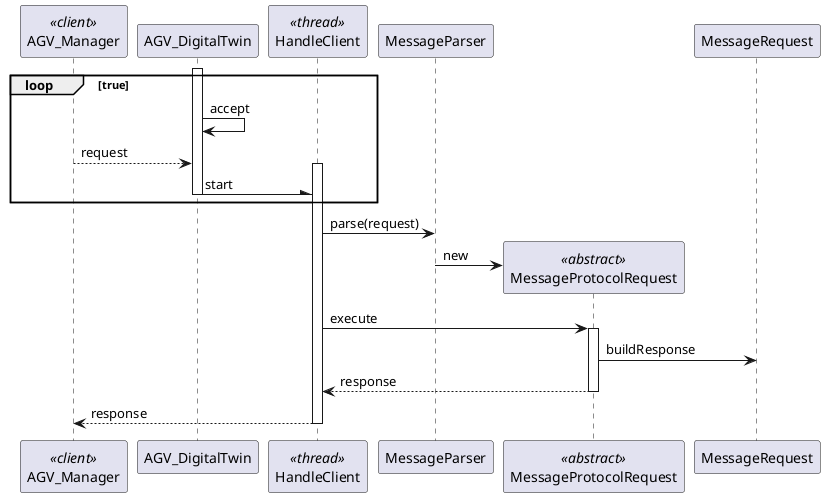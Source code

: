 @startuml
participant AGV_Manager <<client>>

loop true
Activate AGV_DigitalTwin
AGV_DigitalTwin -> AGV_DigitalTwin: accept

AGV_Manager --> AGV_DigitalTwin: request

participant HandleClient <<thread>>
activate HandleClient
AGV_DigitalTwin -\ HandleClient: start
deactivate AGV_DigitalTwin
end

HandleClient -> MessageParser:parse(request)
create MessageProtocolRequest <<abstract>>
MessageParser -> MessageProtocolRequest:new

HandleClient -> MessageProtocolRequest: execute
activate MessageProtocolRequest
MessageProtocolRequest -> MessageRequest:buildResponse
MessageProtocolRequest --> HandleClient: response
deactivate MessageProtocolRequest

HandleClient --> AGV_Manager: response
deactivate HandleClient
@enduml
